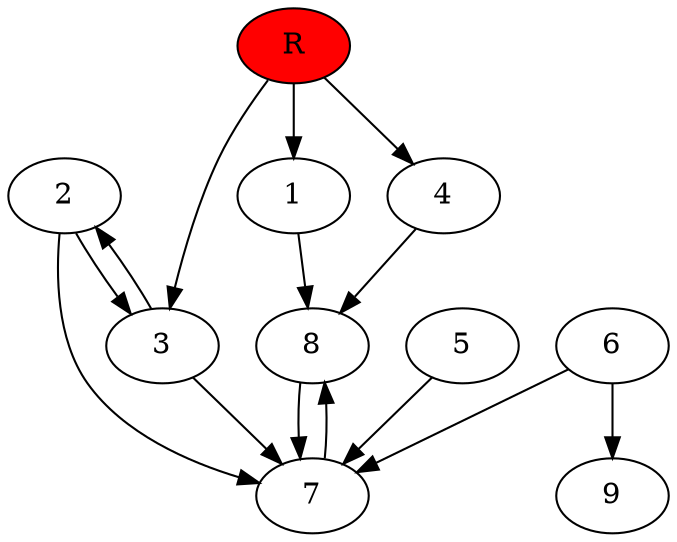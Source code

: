 digraph prb19450 {
	1
	2
	3
	4
	5
	6
	7
	8
	R [fillcolor="#ff0000" style=filled]
	1 -> 8
	2 -> 3
	2 -> 7
	3 -> 2
	3 -> 7
	4 -> 8
	5 -> 7
	6 -> 7
	6 -> 9
	7 -> 8
	8 -> 7
	R -> 1
	R -> 3
	R -> 4
}
